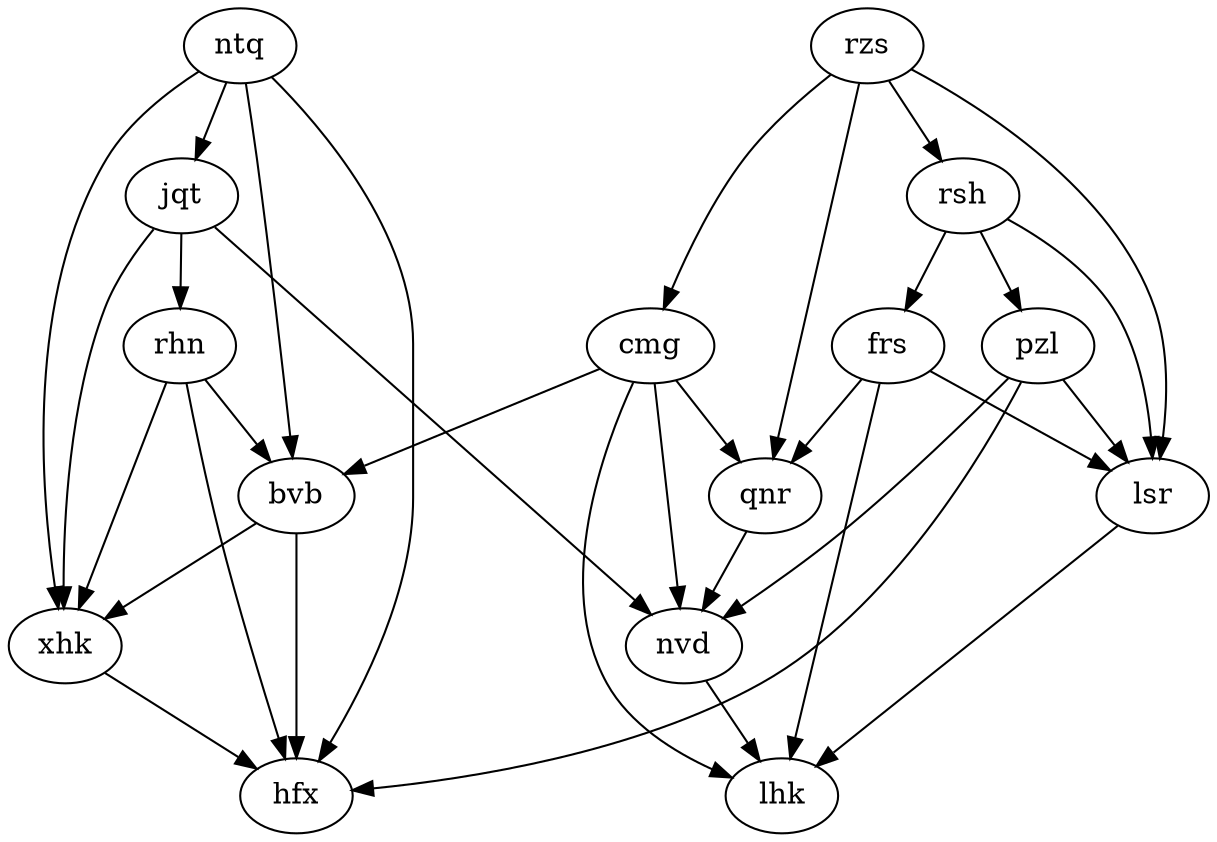 digraph G {
  jqt -> rhn [tooltip="foo"]
  jqt -> xhk
  jqt -> nvd
  rsh -> frs
  rsh -> pzl
  rsh -> lsr
  xhk -> hfx
  cmg -> qnr
  cmg -> nvd
  cmg -> lhk
  cmg -> bvb
  rhn -> xhk
  rhn -> bvb
  rhn -> hfx
  bvb -> xhk
  bvb -> hfx
  pzl -> lsr
  pzl -> hfx
  pzl -> nvd
  qnr -> nvd
  ntq -> jqt
  ntq -> hfx
  ntq -> bvb
  ntq -> xhk
  nvd -> lhk
  lsr -> lhk
  rzs -> qnr
  rzs -> cmg
  rzs -> lsr
  rzs -> rsh
  frs -> qnr
  frs -> lhk
  frs -> lsr
}
